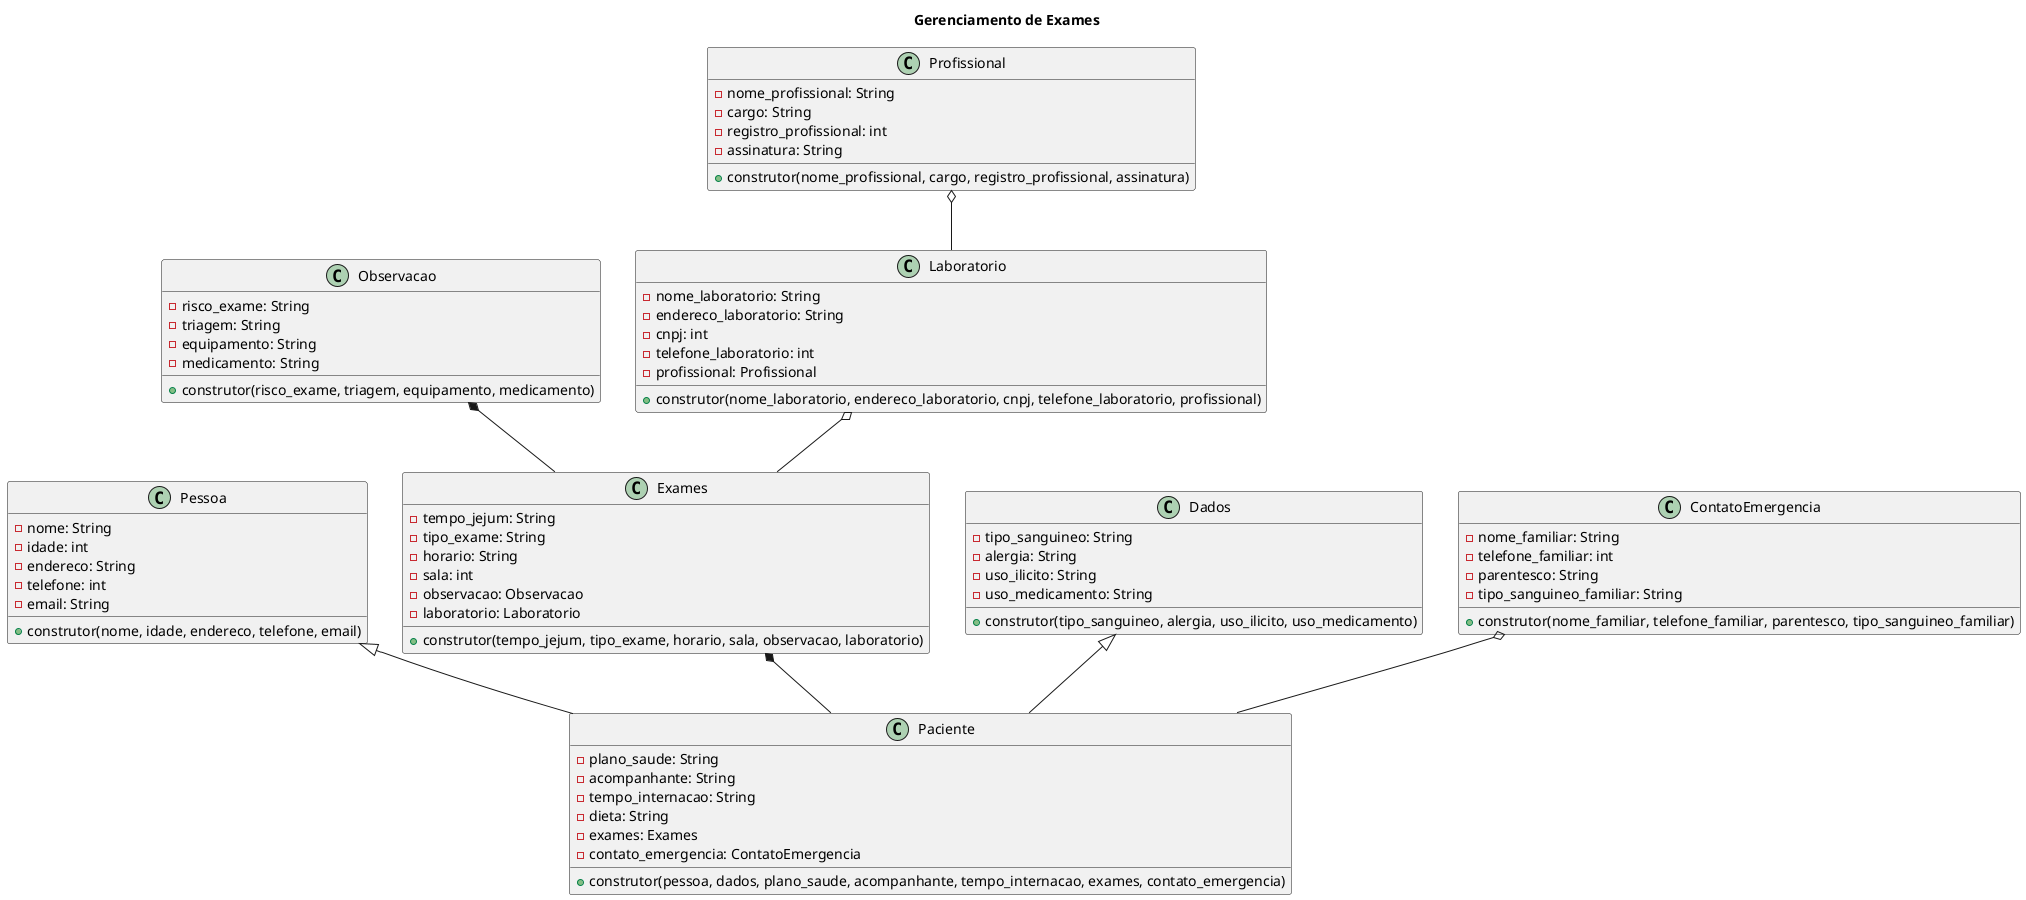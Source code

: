 @startuml gerenciamento

title Gerenciamento de Exames

class Pessoa{
    - nome: String
    - idade: int
    - endereco: String
    - telefone: int
    - email: String
    + construtor(nome, idade, endereco, telefone, email)
    
}

class Profissional{
    - nome_profissional: String
    - cargo: String
    - registro_profissional: int
    - assinatura: String
    + construtor(nome_profissional, cargo, registro_profissional, assinatura)
}

class Paciente{
    - plano_saude: String
    - acompanhante: String
    - tempo_internacao: String
    - dieta: String
    - exames: Exames
    - contato_emergencia: ContatoEmergencia
    + construtor(pessoa, dados, plano_saude, acompanhante, tempo_internacao, exames, contato_emergencia)
}

class Observacao{
    - risco_exame: String
    - triagem: String
    - equipamento: String
    - medicamento: String
    + construtor(risco_exame, triagem, equipamento, medicamento)
}

class Laboratorio{
    - nome_laboratorio: String
    - endereco_laboratorio: String
    - cnpj: int
    - telefone_laboratorio: int
    - profissional: Profissional
    + construtor(nome_laboratorio, endereco_laboratorio, cnpj, telefone_laboratorio, profissional)
}

class Exames{
    - tempo_jejum: String
    - tipo_exame: String
    - horario: String
    - sala: int
    - observacao: Observacao
    - laboratorio: Laboratorio
    + construtor(tempo_jejum, tipo_exame, horario, sala, observacao, laboratorio)
}

class Dados{
    - tipo_sanguineo: String
    - alergia: String
    - uso_ilicito: String
    - uso_medicamento: String
    + construtor(tipo_sanguineo, alergia, uso_ilicito, uso_medicamento)
}

class ContatoEmergencia{
    - nome_familiar: String
    - telefone_familiar: int
    - parentesco: String
    - tipo_sanguineo_familiar: String
    + construtor(nome_familiar, telefone_familiar, parentesco, tipo_sanguineo_familiar)
}

Pessoa <|-- Paciente
Exames *-- Paciente
Dados <|-- Paciente
ContatoEmergencia o-- Paciente
Observacao *-- Exames
Laboratorio o-- Exames
Profissional o-- Laboratorio


@enduml